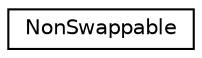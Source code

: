 digraph "Graphical Class Hierarchy"
{
  edge [fontname="Helvetica",fontsize="10",labelfontname="Helvetica",labelfontsize="10"];
  node [fontname="Helvetica",fontsize="10",shape=record];
  rankdir="LR";
  Node0 [label="NonSwappable",height=0.2,width=0.4,color="black", fillcolor="white", style="filled",URL="$struct_non_swappable.html"];
}
